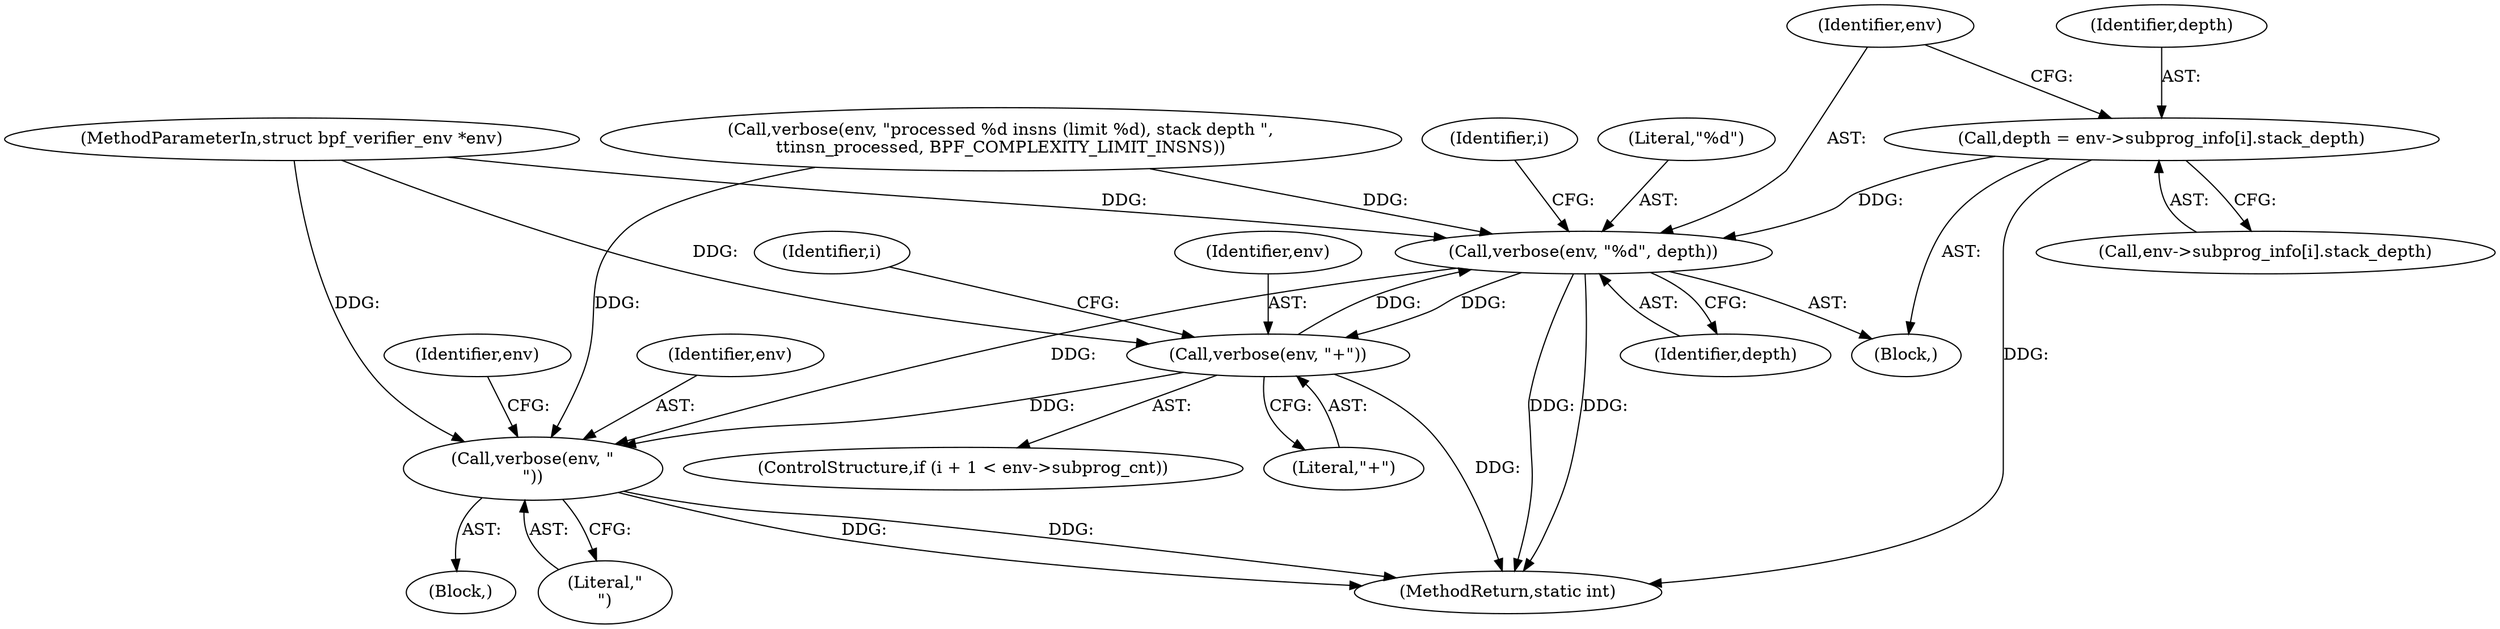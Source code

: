 digraph "0_linux_979d63d50c0c0f7bc537bf821e056cc9fe5abd38_2@array" {
"1001109" [label="(Call,depth = env->subprog_info[i].stack_depth)"];
"1001118" [label="(Call,verbose(env, \"%d\", depth))"];
"1001130" [label="(Call,verbose(env, \"+\"))"];
"1001133" [label="(Call,verbose(env, \"\n\"))"];
"1000118" [label="(Block,)"];
"1001140" [label="(Identifier,env)"];
"1001118" [label="(Call,verbose(env, \"%d\", depth))"];
"1000117" [label="(MethodParameterIn,struct bpf_verifier_env *env)"];
"1001111" [label="(Call,env->subprog_info[i].stack_depth)"];
"1001106" [label="(Identifier,i)"];
"1001153" [label="(MethodReturn,static int)"];
"1001110" [label="(Identifier,depth)"];
"1001131" [label="(Identifier,env)"];
"1001133" [label="(Call,verbose(env, \"\n\"))"];
"1001132" [label="(Literal,\"+\")"];
"1001121" [label="(Identifier,depth)"];
"1001125" [label="(Identifier,i)"];
"1001134" [label="(Identifier,env)"];
"1001130" [label="(Call,verbose(env, \"+\"))"];
"1001119" [label="(Identifier,env)"];
"1001122" [label="(ControlStructure,if (i + 1 < env->subprog_cnt))"];
"1001091" [label="(Call,verbose(env, \"processed %d insns (limit %d), stack depth \",\n\t\tinsn_processed, BPF_COMPLEXITY_LIMIT_INSNS))"];
"1001107" [label="(Block,)"];
"1001120" [label="(Literal,\"%d\")"];
"1001135" [label="(Literal,\"\n\")"];
"1001109" [label="(Call,depth = env->subprog_info[i].stack_depth)"];
"1001109" -> "1001107"  [label="AST: "];
"1001109" -> "1001111"  [label="CFG: "];
"1001110" -> "1001109"  [label="AST: "];
"1001111" -> "1001109"  [label="AST: "];
"1001119" -> "1001109"  [label="CFG: "];
"1001109" -> "1001153"  [label="DDG: "];
"1001109" -> "1001118"  [label="DDG: "];
"1001118" -> "1001107"  [label="AST: "];
"1001118" -> "1001121"  [label="CFG: "];
"1001119" -> "1001118"  [label="AST: "];
"1001120" -> "1001118"  [label="AST: "];
"1001121" -> "1001118"  [label="AST: "];
"1001125" -> "1001118"  [label="CFG: "];
"1001118" -> "1001153"  [label="DDG: "];
"1001118" -> "1001153"  [label="DDG: "];
"1001091" -> "1001118"  [label="DDG: "];
"1001130" -> "1001118"  [label="DDG: "];
"1000117" -> "1001118"  [label="DDG: "];
"1001118" -> "1001130"  [label="DDG: "];
"1001118" -> "1001133"  [label="DDG: "];
"1001130" -> "1001122"  [label="AST: "];
"1001130" -> "1001132"  [label="CFG: "];
"1001131" -> "1001130"  [label="AST: "];
"1001132" -> "1001130"  [label="AST: "];
"1001106" -> "1001130"  [label="CFG: "];
"1001130" -> "1001153"  [label="DDG: "];
"1000117" -> "1001130"  [label="DDG: "];
"1001130" -> "1001133"  [label="DDG: "];
"1001133" -> "1000118"  [label="AST: "];
"1001133" -> "1001135"  [label="CFG: "];
"1001134" -> "1001133"  [label="AST: "];
"1001135" -> "1001133"  [label="AST: "];
"1001140" -> "1001133"  [label="CFG: "];
"1001133" -> "1001153"  [label="DDG: "];
"1001133" -> "1001153"  [label="DDG: "];
"1001091" -> "1001133"  [label="DDG: "];
"1000117" -> "1001133"  [label="DDG: "];
}
